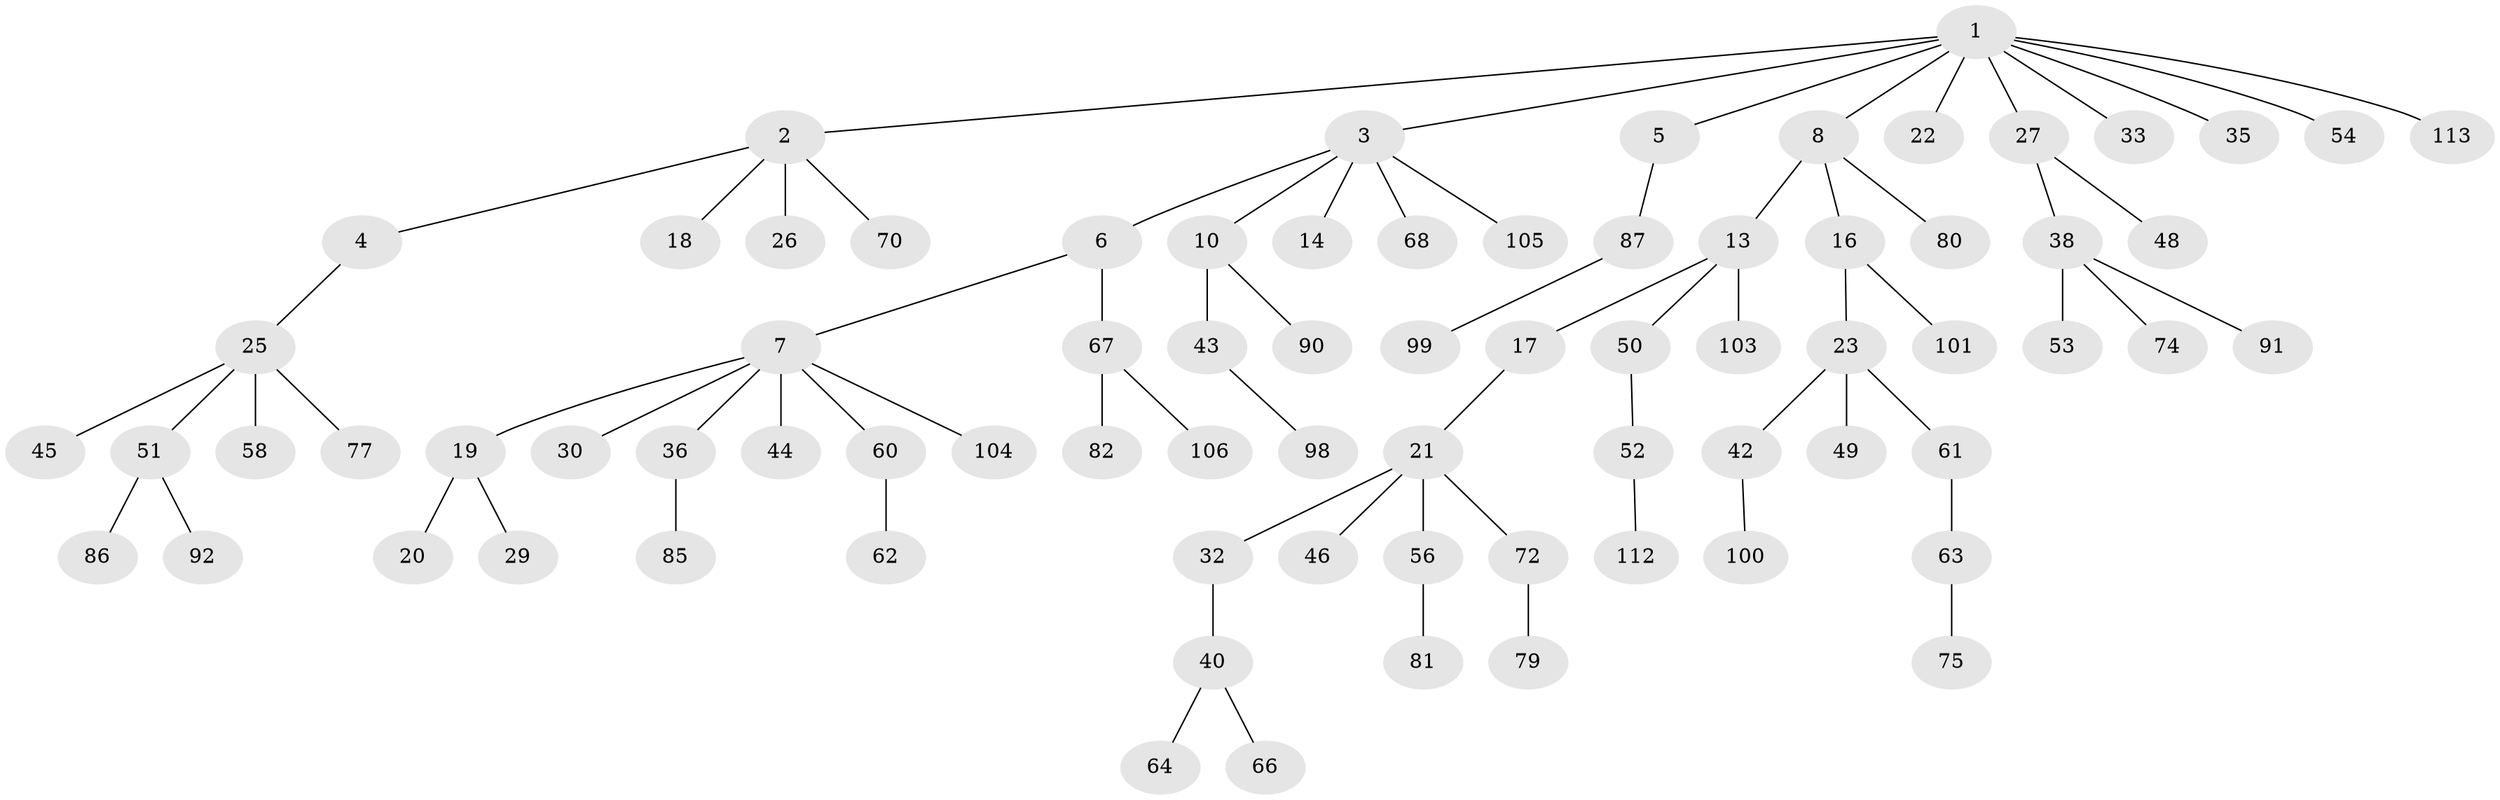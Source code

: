 // original degree distribution, {7: 0.008849557522123894, 6: 0.035398230088495575, 2: 0.23893805309734514, 3: 0.12389380530973451, 5: 0.02654867256637168, 4: 0.05309734513274336, 1: 0.5132743362831859}
// Generated by graph-tools (version 1.1) at 2025/11/02/27/25 16:11:28]
// undirected, 77 vertices, 76 edges
graph export_dot {
graph [start="1"]
  node [color=gray90,style=filled];
  1 [super="+11"];
  2 [super="+28"];
  3 [super="+9"];
  4;
  5 [super="+59"];
  6;
  7 [super="+12"];
  8 [super="+88"];
  10 [super="+34"];
  13 [super="+15"];
  14;
  16;
  17;
  18 [super="+57"];
  19 [super="+24"];
  20;
  21 [super="+39"];
  22 [super="+71"];
  23 [super="+37"];
  25 [super="+107"];
  26;
  27 [super="+31"];
  29;
  30;
  32;
  33 [super="+41"];
  35;
  36 [super="+47"];
  38;
  40 [super="+76"];
  42 [super="+94"];
  43 [super="+83"];
  44;
  45;
  46 [super="+65"];
  48;
  49;
  50 [super="+110"];
  51 [super="+55"];
  52 [super="+69"];
  53 [super="+93"];
  54 [super="+78"];
  56 [super="+96"];
  58 [super="+73"];
  60;
  61;
  62;
  63 [super="+109"];
  64;
  66 [super="+95"];
  67 [super="+84"];
  68;
  70 [super="+89"];
  72 [super="+108"];
  74 [super="+111"];
  75;
  77;
  79;
  80;
  81;
  82 [super="+102"];
  85;
  86 [super="+97"];
  87;
  90;
  91;
  92;
  98;
  99;
  100;
  101;
  103;
  104;
  105;
  106;
  112;
  113;
  1 -- 2;
  1 -- 3;
  1 -- 5;
  1 -- 8;
  1 -- 27;
  1 -- 35;
  1 -- 33;
  1 -- 113;
  1 -- 54;
  1 -- 22;
  2 -- 4;
  2 -- 18;
  2 -- 26;
  2 -- 70;
  3 -- 6;
  3 -- 10;
  3 -- 14;
  3 -- 105;
  3 -- 68;
  4 -- 25;
  5 -- 87;
  6 -- 7;
  6 -- 67;
  7 -- 19;
  7 -- 44;
  7 -- 60;
  7 -- 104;
  7 -- 36;
  7 -- 30;
  8 -- 13;
  8 -- 16;
  8 -- 80;
  10 -- 43;
  10 -- 90;
  13 -- 17;
  13 -- 50;
  13 -- 103;
  16 -- 23;
  16 -- 101;
  17 -- 21;
  19 -- 20;
  19 -- 29;
  21 -- 32;
  21 -- 46;
  21 -- 72;
  21 -- 56;
  23 -- 42;
  23 -- 61;
  23 -- 49;
  25 -- 45;
  25 -- 51;
  25 -- 58;
  25 -- 77;
  27 -- 48;
  27 -- 38;
  32 -- 40;
  36 -- 85;
  38 -- 53;
  38 -- 74;
  38 -- 91;
  40 -- 64;
  40 -- 66;
  42 -- 100;
  43 -- 98;
  50 -- 52;
  51 -- 86;
  51 -- 92;
  52 -- 112;
  56 -- 81;
  60 -- 62;
  61 -- 63;
  63 -- 75;
  67 -- 82;
  67 -- 106;
  72 -- 79;
  87 -- 99;
}
